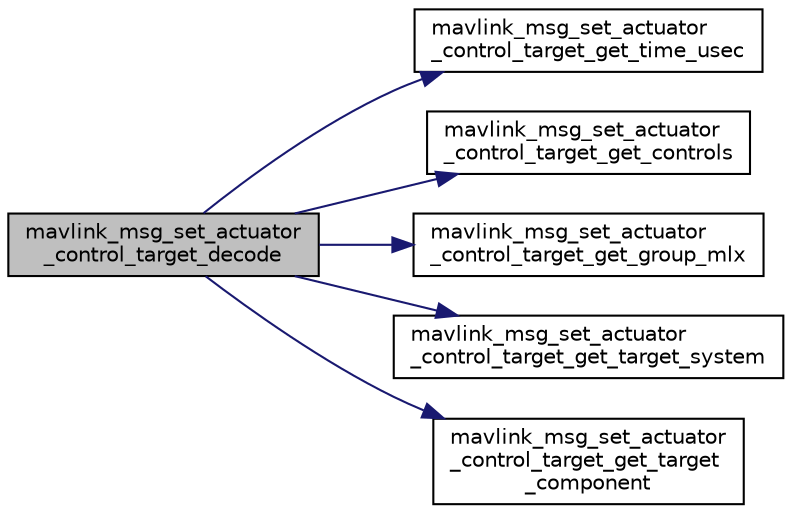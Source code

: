 digraph "mavlink_msg_set_actuator_control_target_decode"
{
 // INTERACTIVE_SVG=YES
  edge [fontname="Helvetica",fontsize="10",labelfontname="Helvetica",labelfontsize="10"];
  node [fontname="Helvetica",fontsize="10",shape=record];
  rankdir="LR";
  Node1 [label="mavlink_msg_set_actuator\l_control_target_decode",height=0.2,width=0.4,color="black", fillcolor="grey75", style="filled" fontcolor="black"];
  Node1 -> Node2 [color="midnightblue",fontsize="10",style="solid",fontname="Helvetica"];
  Node2 [label="mavlink_msg_set_actuator\l_control_target_get_time_usec",height=0.2,width=0.4,color="black", fillcolor="white", style="filled",URL="$mavlink__msg__set__actuator__control__target_8h.html#a0580be8ded5018b2176a1f97eec9cd10",tooltip="Send a set_actuator_control_target message. "];
  Node1 -> Node3 [color="midnightblue",fontsize="10",style="solid",fontname="Helvetica"];
  Node3 [label="mavlink_msg_set_actuator\l_control_target_get_controls",height=0.2,width=0.4,color="black", fillcolor="white", style="filled",URL="$mavlink__msg__set__actuator__control__target_8h.html#aef5c8dd7037e383cdec75dd9d11c39b2",tooltip="Get field controls from set_actuator_control_target message. "];
  Node1 -> Node4 [color="midnightblue",fontsize="10",style="solid",fontname="Helvetica"];
  Node4 [label="mavlink_msg_set_actuator\l_control_target_get_group_mlx",height=0.2,width=0.4,color="black", fillcolor="white", style="filled",URL="$mavlink__msg__set__actuator__control__target_8h.html#ac4eb7776607c21e389f7c7d54523e0b0",tooltip="Get field group_mlx from set_actuator_control_target message. "];
  Node1 -> Node5 [color="midnightblue",fontsize="10",style="solid",fontname="Helvetica"];
  Node5 [label="mavlink_msg_set_actuator\l_control_target_get_target_system",height=0.2,width=0.4,color="black", fillcolor="white", style="filled",URL="$mavlink__msg__set__actuator__control__target_8h.html#af1cc24939f8e8cc956ef03c891bc42d8",tooltip="Get field target_system from set_actuator_control_target message. "];
  Node1 -> Node6 [color="midnightblue",fontsize="10",style="solid",fontname="Helvetica"];
  Node6 [label="mavlink_msg_set_actuator\l_control_target_get_target\l_component",height=0.2,width=0.4,color="black", fillcolor="white", style="filled",URL="$mavlink__msg__set__actuator__control__target_8h.html#ade0b16d30e0457cf90d7be64b47564b8",tooltip="Get field target_component from set_actuator_control_target message. "];
}
